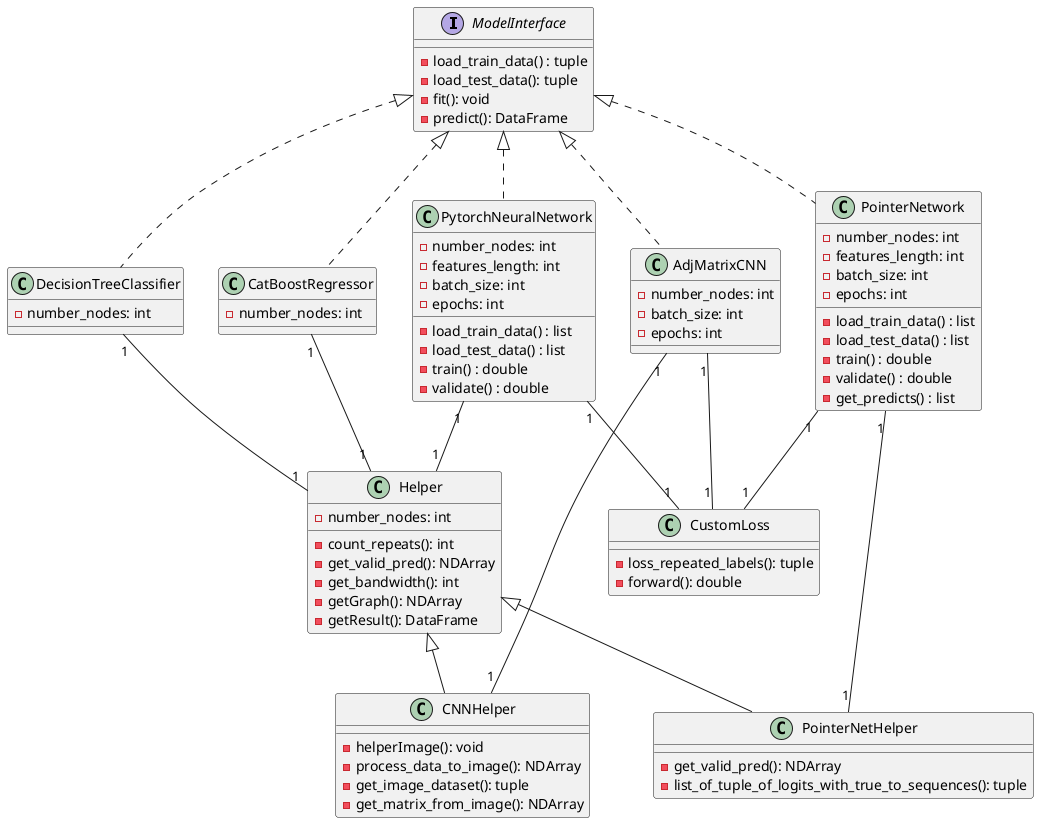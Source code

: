 @startuml class

interface ModelInterface {
  - load_train_data() : tuple
  - load_test_data(): tuple
  - fit(): void
  - predict(): DataFrame
}

class Helper {
  - number_nodes: int

  - count_repeats(): int
  - get_valid_pred(): NDArray
  - get_bandwidth(): int
  - getGraph(): NDArray
  - getResult(): DataFrame
}

class CNNHelper extends Helper {
  - helperImage(): void
  - process_data_to_image(): NDArray
  - get_image_dataset(): tuple
  - get_matrix_from_image(): NDArray
}

class PointerNetHelper extends Helper {
  - get_valid_pred(): NDArray
  - list_of_tuple_of_logits_with_true_to_sequences(): tuple
}

' class EarlyStopping {
'   - patience: int
'   - verbose: boolean
'   - count: int
'   - best_score: double
'   - early_stop: boolean
'   - early_stop: double
'   - delta: int
'   - NUMBER_NODES: int

'   - __call__(): void
'   - save_checkpoint(): void
' }

class CustomLoss {
  - loss_repeated_labels(): tuple
  - forward(): double
}

class DecisionTreeClassifier implements ModelInterface {
  - number_nodes: int
}

class CatBoostRegressor implements ModelInterface {
  - number_nodes: int
}

class AdjMatrixCNN implements ModelInterface {
  - number_nodes: int
  - batch_size: int
  - epochs: int
}

class PytorchNeuralNetwork implements ModelInterface {
  - number_nodes: int
  - features_length: int
  - batch_size: int
  - epochs: int

  - load_train_data() : list
  - load_test_data() : list
  - train() : double
  - validate() : double
}

class PointerNetwork implements ModelInterface {
  - number_nodes: int
  - features_length: int
  - batch_size: int
  - epochs: int

  - load_train_data() : list
  - load_test_data() : list
  - train() : double
  - validate() : double
  - get_predicts() : list
}

DecisionTreeClassifier "1" -- "1" Helper

CatBoostRegressor "1" -- "1" Helper

AdjMatrixCNN "1" -- "1" CNNHelper
AdjMatrixCNN "1" -- "1" CustomLoss

PytorchNeuralNetwork "1" -- "1" Helper
PytorchNeuralNetwork "1" -- "1" CustomLoss
' PytorchNeuralNetwork "1" -- "1" EarlyStopping

PointerNetwork "1" -- "1" PointerNetHelper
' PointerNetwork "1" -- "1" EarlyStopping
PointerNetwork "1" -- "1" CustomLoss

@enduml